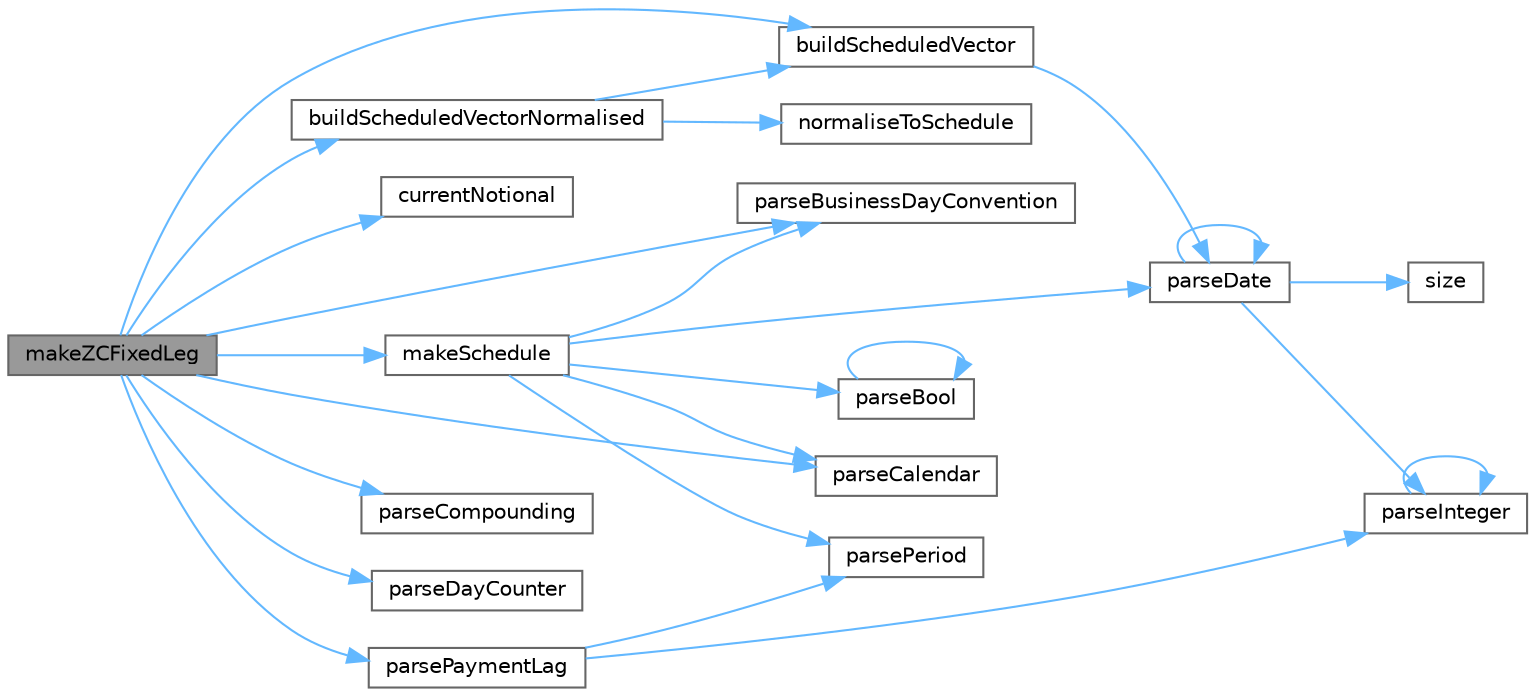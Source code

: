 digraph "makeZCFixedLeg"
{
 // INTERACTIVE_SVG=YES
 // LATEX_PDF_SIZE
  bgcolor="transparent";
  edge [fontname=Helvetica,fontsize=10,labelfontname=Helvetica,labelfontsize=10];
  node [fontname=Helvetica,fontsize=10,shape=box,height=0.2,width=0.4];
  rankdir="LR";
  Node1 [label="makeZCFixedLeg",height=0.2,width=0.4,color="gray40", fillcolor="grey60", style="filled", fontcolor="black",tooltip=" "];
  Node1 -> Node2 [color="steelblue1",style="solid"];
  Node2 [label="buildScheduledVector",height=0.2,width=0.4,color="grey40", fillcolor="white", style="filled",URL="$namespaceore_1_1data.html#a9206da3667d412d6992de0f3909beef2",tooltip=" "];
  Node2 -> Node3 [color="steelblue1",style="solid"];
  Node3 [label="parseDate",height=0.2,width=0.4,color="grey40", fillcolor="white", style="filled",URL="$group__utilities.html#ga59b5fdda574d90facae95dec2d13040d",tooltip="Convert std::string to QuantLib::Date."];
  Node3 -> Node3 [color="steelblue1",style="solid"];
  Node3 -> Node4 [color="steelblue1",style="solid"];
  Node4 [label="parseInteger",height=0.2,width=0.4,color="grey40", fillcolor="white", style="filled",URL="$group__utilities.html#gaecd67eda4fb5f4859bb8f6d383547721",tooltip="Convert text to QuantLib::Integer."];
  Node4 -> Node4 [color="steelblue1",style="solid"];
  Node3 -> Node5 [color="steelblue1",style="solid"];
  Node5 [label="size",height=0.2,width=0.4,color="grey40", fillcolor="white", style="filled",URL="$namespaceore_1_1data.html#a777e216dee6069b548bb87da7152699e",tooltip=" "];
  Node1 -> Node6 [color="steelblue1",style="solid"];
  Node6 [label="buildScheduledVectorNormalised",height=0.2,width=0.4,color="grey40", fillcolor="white", style="filled",URL="$namespaceore_1_1data.html#a0ac332ac8261c00686a95df64cf16560",tooltip=" "];
  Node6 -> Node2 [color="steelblue1",style="solid"];
  Node6 -> Node7 [color="steelblue1",style="solid"];
  Node7 [label="normaliseToSchedule",height=0.2,width=0.4,color="grey40", fillcolor="white", style="filled",URL="$namespaceore_1_1data.html#a05260d9174de60219e7cd128e76819f0",tooltip=" "];
  Node1 -> Node8 [color="steelblue1",style="solid"];
  Node8 [label="currentNotional",height=0.2,width=0.4,color="grey40", fillcolor="white", style="filled",URL="$namespaceore_1_1data.html#a43e91fce1c1cb13a28fa91d7d893109d",tooltip=" "];
  Node1 -> Node9 [color="steelblue1",style="solid"];
  Node9 [label="makeSchedule",height=0.2,width=0.4,color="grey40", fillcolor="white", style="filled",URL="$namespaceore_1_1data.html#af158e922cf963a59228878344ca5858d",tooltip=" "];
  Node9 -> Node10 [color="steelblue1",style="solid"];
  Node10 [label="parseBool",height=0.2,width=0.4,color="grey40", fillcolor="white", style="filled",URL="$group__utilities.html#ga94621f11193864fa1338296232dc5be9",tooltip="Convert text to bool."];
  Node10 -> Node10 [color="steelblue1",style="solid"];
  Node9 -> Node11 [color="steelblue1",style="solid"];
  Node11 [label="parseBusinessDayConvention",height=0.2,width=0.4,color="grey40", fillcolor="white", style="filled",URL="$group__utilities.html#ga86adcf55f91e340ff40783964666e732",tooltip="Convert text to QuantLib::BusinessDayConvention."];
  Node9 -> Node12 [color="steelblue1",style="solid"];
  Node12 [label="parseCalendar",height=0.2,width=0.4,color="grey40", fillcolor="white", style="filled",URL="$group__utilities.html#ga0f72d6fcccae10a674bdcd5095200f14",tooltip="Convert text to QuantLib::Calendar."];
  Node9 -> Node3 [color="steelblue1",style="solid"];
  Node9 -> Node13 [color="steelblue1",style="solid"];
  Node13 [label="parsePeriod",height=0.2,width=0.4,color="grey40", fillcolor="white", style="filled",URL="$group__utilities.html#ga8e0623e2cb01e250e9cfec4619256208",tooltip="Convert text to QuantLib::Period."];
  Node1 -> Node11 [color="steelblue1",style="solid"];
  Node1 -> Node12 [color="steelblue1",style="solid"];
  Node1 -> Node14 [color="steelblue1",style="solid"];
  Node14 [label="parseCompounding",height=0.2,width=0.4,color="grey40", fillcolor="white", style="filled",URL="$group__utilities.html#ga9b1841641b66742d2035aad83acdfa4a",tooltip="Convert text to QuantLib::Compounding;."];
  Node1 -> Node15 [color="steelblue1",style="solid"];
  Node15 [label="parseDayCounter",height=0.2,width=0.4,color="grey40", fillcolor="white", style="filled",URL="$group__utilities.html#gaefb008d0de256c79140545d9c7549093",tooltip="Convert text to QuantLib::DayCounter."];
  Node1 -> Node16 [color="steelblue1",style="solid"];
  Node16 [label="parsePaymentLag",height=0.2,width=0.4,color="grey40", fillcolor="white", style="filled",URL="$group__utilities.html#gaaccd32117e7bb7cbec793de579976cc8",tooltip="Convert text to PaymentLag."];
  Node16 -> Node4 [color="steelblue1",style="solid"];
  Node16 -> Node13 [color="steelblue1",style="solid"];
}

